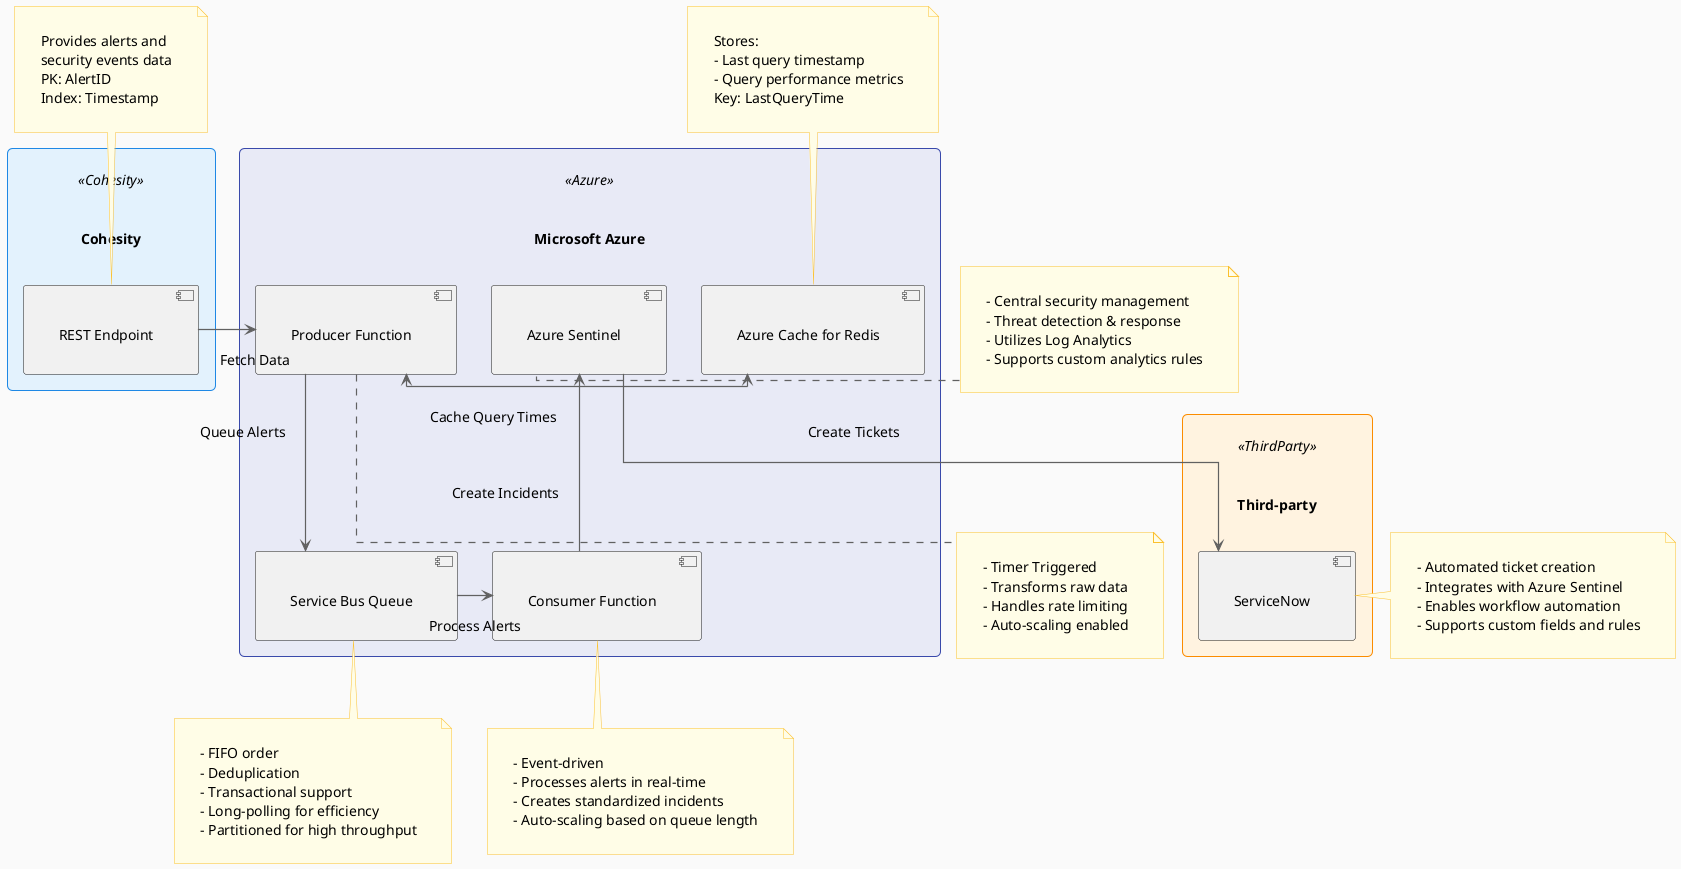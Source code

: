 @startuml
skinparam backgroundColor #FAFAFA
skinparam defaultFontName Arial
skinparam defaultFontSize 14
skinparam linetype ortho
skinparam Padding 20
skinparam ParticipantPadding 30
skinparam ComponentPadding 25
skinparam rectanglePadding 30

skinparam rectangle {
    roundCorner 10
    BackgroundColor<<Cohesity>> #E3F2FD
    BorderColor<<Cohesity>> #1E88E5
    BackgroundColor<<Azure>> #E8EAF6
    BorderColor<<Azure>> #3949AB
    BackgroundColor<<ThirdParty>> #FFF3E0
    BorderColor<<ThirdParty>> #FB8C00
}

skinparam arrow {
    Color #616161
    Thickness 1.2
}

skinparam note {
    BackgroundColor #FFFDE7
    BorderColor #FBC02D
}

rectangle "Cohesity" <<Cohesity>> {
    [REST Endpoint]
}

rectangle "Microsoft Azure" <<Azure>> {
    [Producer Function] as Producer
    [Consumer Function] as Consumer
    [Service Bus Queue] as Queue
    [Azure Sentinel] as Sentinel
    [Azure Cache for Redis] as Redis
}

rectangle "Third-party" <<ThirdParty>> {
    [ServiceNow]
}

[REST Endpoint] -right-> Producer : Fetch Data
Producer -down-> Queue : Queue Alerts
Producer <-right-> Redis : Cache Query Times
Queue -right-> Consumer : Process Alerts
Consumer -up-> Sentinel : Create Incidents
Sentinel -down-> ServiceNow : Create Tickets

note top of [REST Endpoint]
  Provides alerts and
  security events data
  PK: AlertID
  Index: Timestamp
end note

note bottom of Producer
  - Timer Triggered
  - Transforms raw data
  - Handles rate limiting
  - Auto-scaling enabled
end note

note top of Redis
  Stores:
  - Last query timestamp
  - Query performance metrics
  Key: LastQueryTime
end note

note bottom of Consumer
  - Event-driven
  - Processes alerts in real-time
  - Creates standardized incidents
  - Auto-scaling based on queue length
end note

note bottom of Queue
  - FIFO order
  - Deduplication
  - Transactional support
  - Long-polling for efficiency
  - Partitioned for high throughput
end note

note left of Sentinel
  - Central security management
  - Threat detection & response
  - Utilizes Log Analytics
  - Supports custom analytics rules
end note

note right of ServiceNow
  - Automated ticket creation
  - Integrates with Azure Sentinel
  - Enables workflow automation
  - Supports custom fields and rules
end note

@enduml
